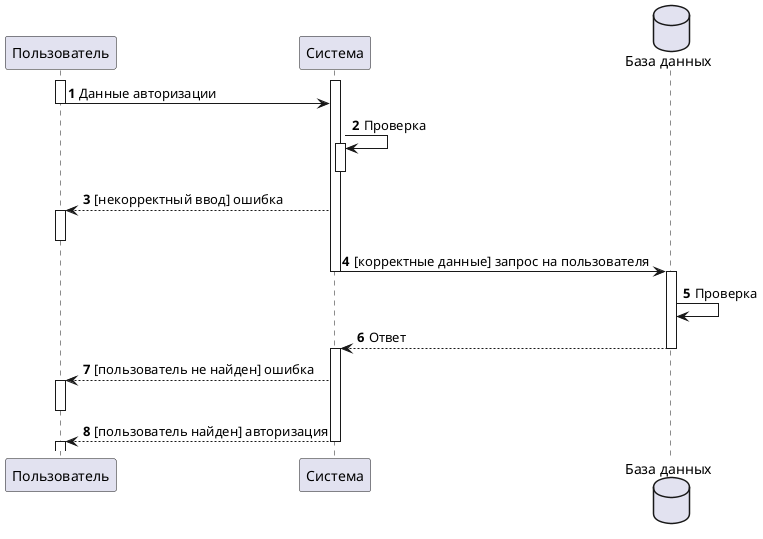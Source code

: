 @startuml
autonumber

participant "Пользователь" as Пользователь
participant "Система" as Система
database "База данных" as database

autonumber
activate Система
activate Пользователь
Пользователь -> Система: Данные авторизации
deactivate Пользователь


Система -> Система:Проверка
activate Система

deactivate Система

Система -->Пользователь:[некорректный ввод] ошибка
activate Пользователь
deactivate Пользователь
Система -> database:[корректные данные] запрос на пользователя
deactivate Система
activate database

database -> database:Проверка
database-->Система: Ответ
deactivate database

activate Система

Система -->Пользователь:[пользователь не найден] ошибка
activate Пользователь
deactivate Пользователь
Система -->Пользователь:[пользователь найден] авторизация
deactivate Система
activate Пользователь
deactivate Пользователь
@enduml